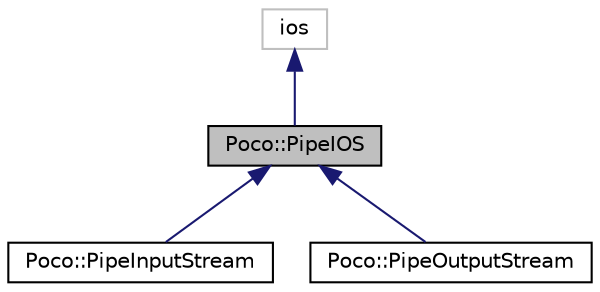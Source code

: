digraph "Poco::PipeIOS"
{
 // LATEX_PDF_SIZE
  edge [fontname="Helvetica",fontsize="10",labelfontname="Helvetica",labelfontsize="10"];
  node [fontname="Helvetica",fontsize="10",shape=record];
  Node1 [label="Poco::PipeIOS",height=0.2,width=0.4,color="black", fillcolor="grey75", style="filled", fontcolor="black",tooltip=" "];
  Node2 -> Node1 [dir="back",color="midnightblue",fontsize="10",style="solid"];
  Node2 [label="ios",height=0.2,width=0.4,color="grey75", fillcolor="white", style="filled",tooltip=" "];
  Node1 -> Node3 [dir="back",color="midnightblue",fontsize="10",style="solid"];
  Node3 [label="Poco::PipeInputStream",height=0.2,width=0.4,color="black", fillcolor="white", style="filled",URL="$classPoco_1_1PipeInputStream.html",tooltip=" "];
  Node1 -> Node4 [dir="back",color="midnightblue",fontsize="10",style="solid"];
  Node4 [label="Poco::PipeOutputStream",height=0.2,width=0.4,color="black", fillcolor="white", style="filled",URL="$classPoco_1_1PipeOutputStream.html",tooltip="An output stream for writing to a Pipe."];
}
